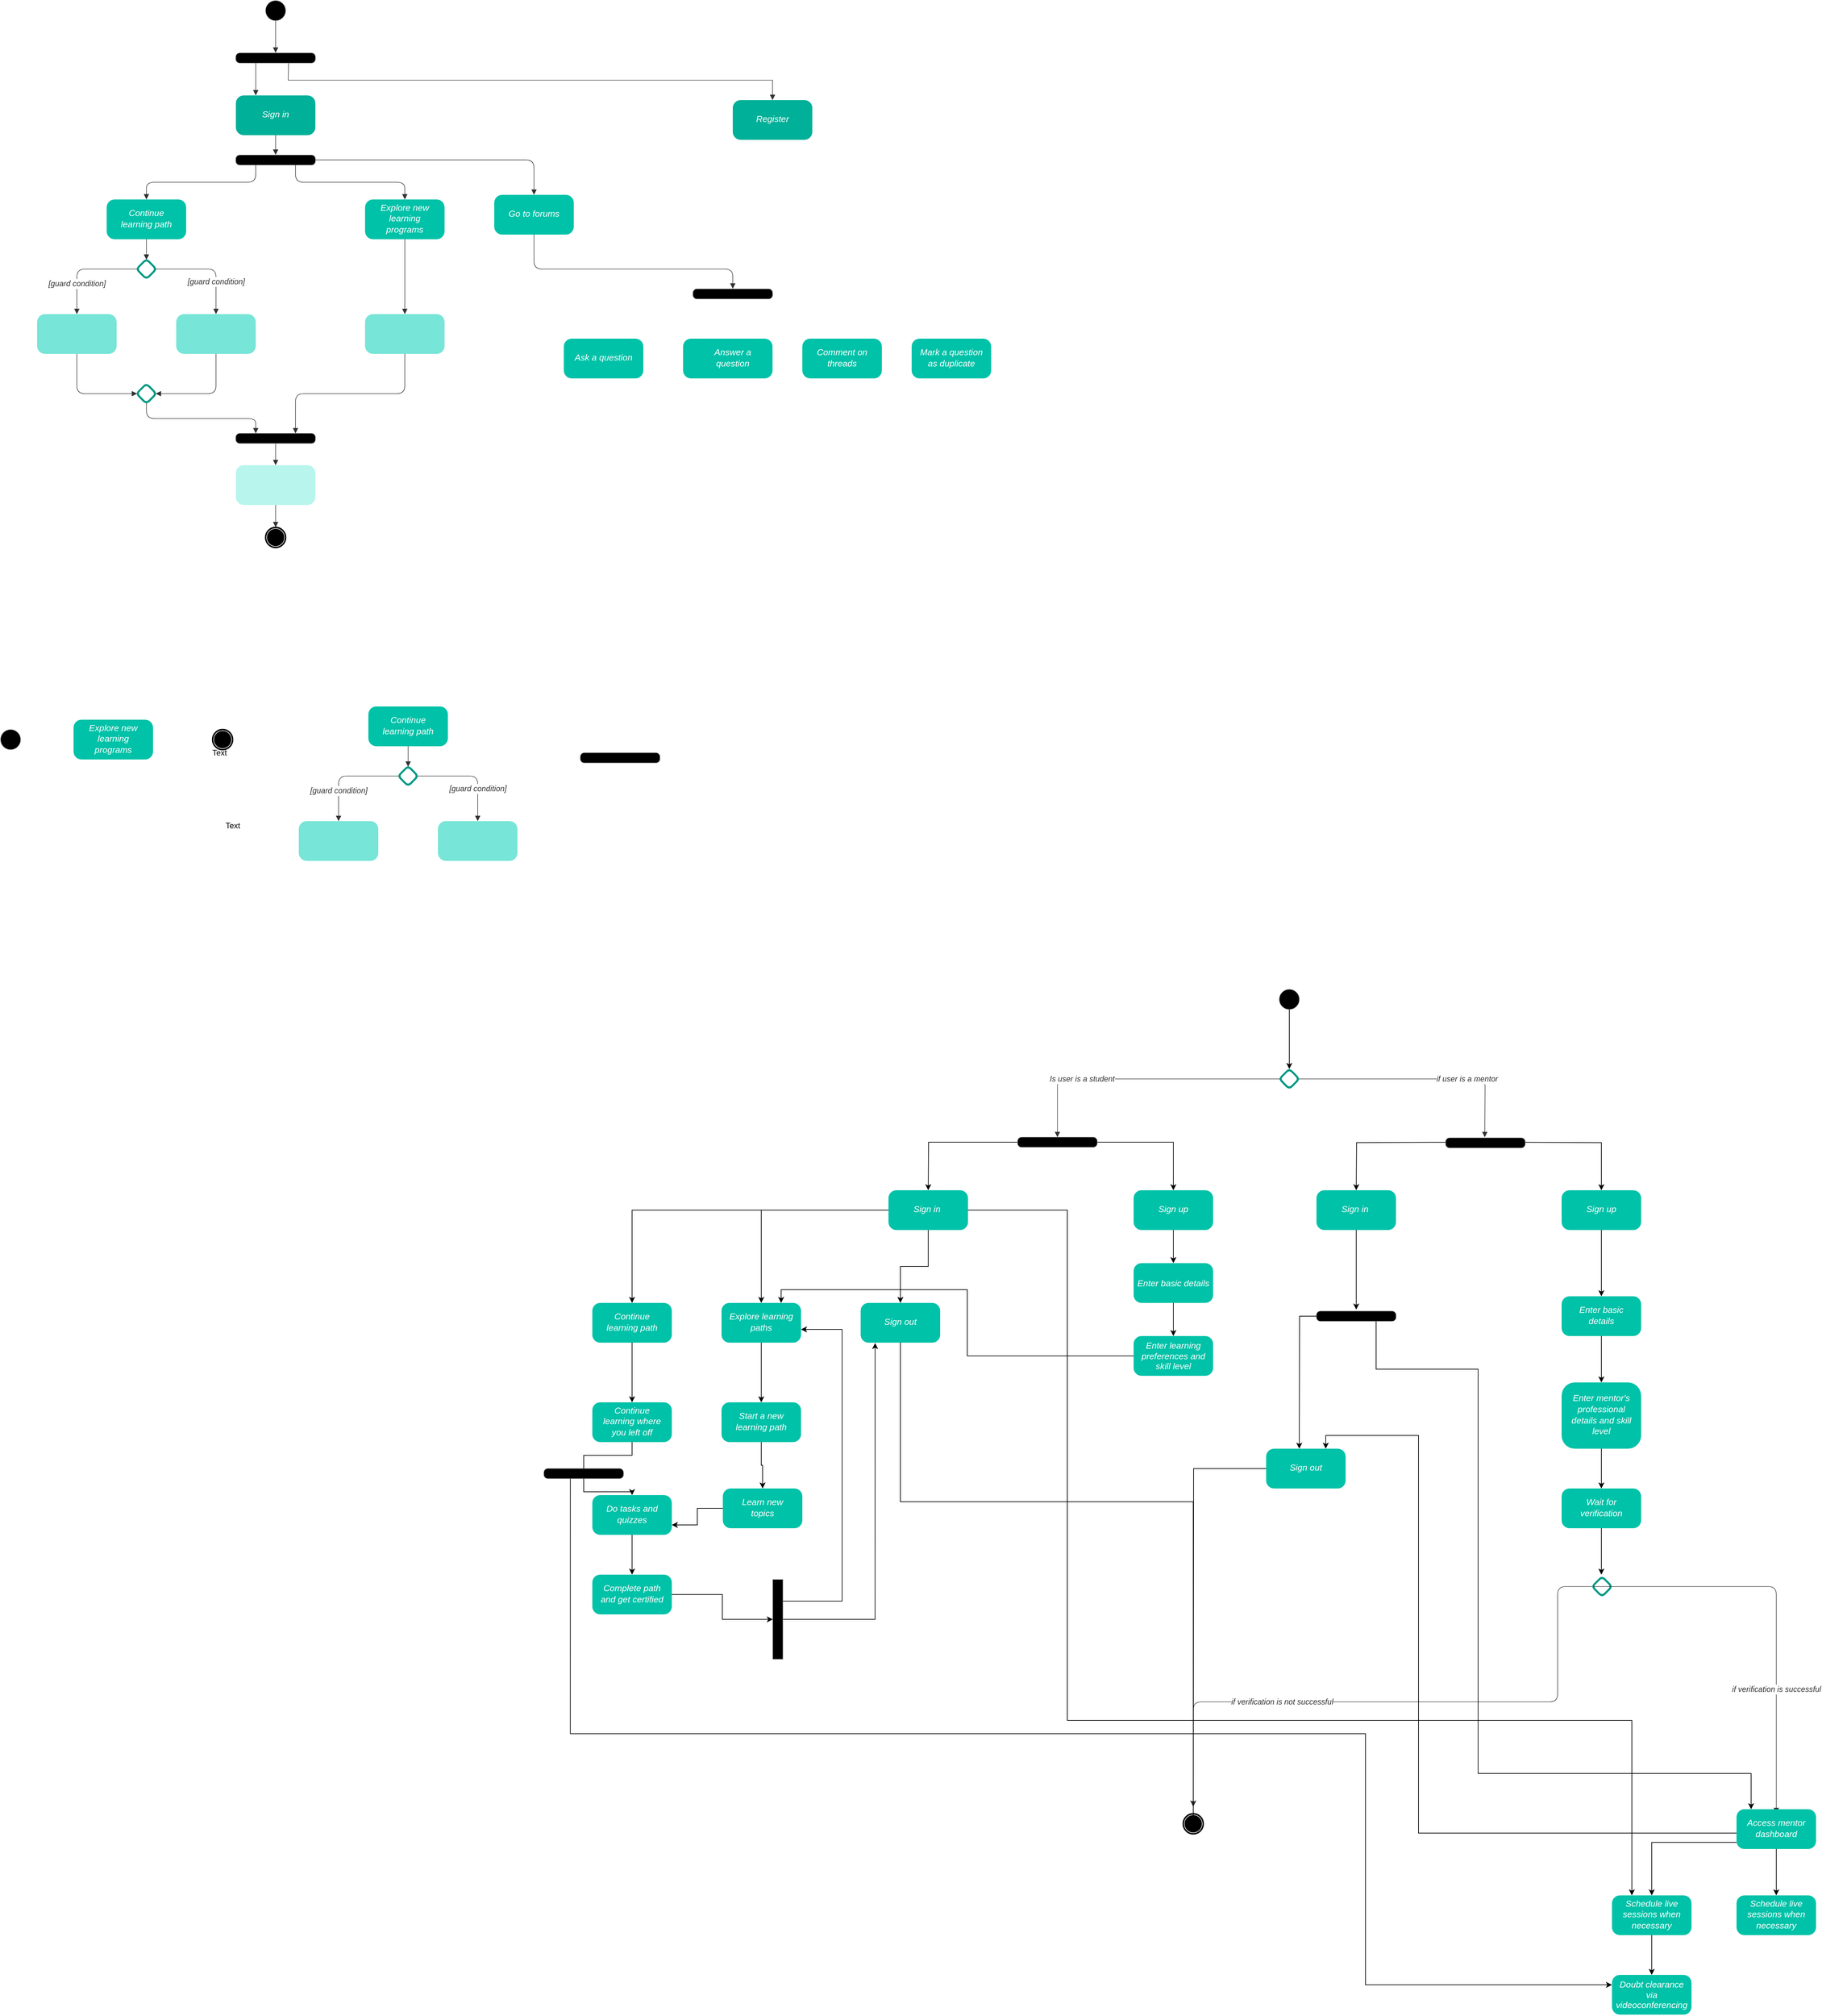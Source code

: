 <mxfile version="20.0.3" type="github">
  <diagram name="Page-1" id="0783ab3e-0a74-02c8-0abd-f7b4e66b4bec">
    <mxGraphModel dx="2966" dy="1643" grid="1" gridSize="10" guides="1" tooltips="1" connect="1" arrows="1" fold="1" page="1" pageScale="1" pageWidth="4000" pageHeight="4000" background="none" math="0" shadow="0">
      <root>
        <mxCell id="0" />
        <mxCell id="1" parent="0" />
        <UserObject label="" lucidchartObjectId="8az7X8QaD_x4" id="V2zZLclaWPUAacgEbrEy-2">
          <mxCell style="html=1;overflow=block;blockSpacing=1;whiteSpace=wrap;ellipse;fillColor=#000000;fontSize=13;spacing=3.6;strokeColor=#666666;strokeOpacity=100;fillOpacity=100;rounded=1;absoluteArcSize=1;arcSize=12;strokeWidth=0.8;" vertex="1" parent="1">
            <mxGeometry x="600" y="255" width="30" height="30" as="geometry" />
          </mxCell>
        </UserObject>
        <UserObject label="" lucidchartObjectId="8az7UEcWredh" id="V2zZLclaWPUAacgEbrEy-3">
          <mxCell style="html=1;jettySize=18;whiteSpace=wrap;fontSize=13;fontFamily=helvetica;strokeColor=#333333;strokeOpacity=100;strokeWidth=0.8;rounded=1;arcSize=24;edgeStyle=orthogonalEdgeStyle;startArrow=none;endArrow=block;endFill=1;exitX=0.5;exitY=1.013;exitPerimeter=0;entryX=0.5;entryY=-0.023;entryPerimeter=0;" edge="1" parent="1" source="V2zZLclaWPUAacgEbrEy-2" target="V2zZLclaWPUAacgEbrEy-33">
            <mxGeometry width="100" height="100" relative="1" as="geometry">
              <Array as="points" />
            </mxGeometry>
          </mxCell>
        </UserObject>
        <mxCell id="V2zZLclaWPUAacgEbrEy-4" value="&lt;div style=&quot;display: flex; justify-content: center; text-align: center; align-items: baseline; font-size: 0; line-height: 1.25;margin-left: 8.4px;margin-right: 8.4px;margin-top: 2.4px;margin-top: -2px;&quot;&gt;&lt;span&gt;&lt;span style=&quot;font-size:13.3px;color:#ffffff;font-style: italic;&quot;&gt;Sign in&lt;/span&gt;&lt;/span&gt;&lt;/div&gt;" style="rounded=1;arcSize=20;whiteSpace=wrap;overflow=block;blockSpacing=1;html=1;fontSize=13;spacing=3.6;strokeOpacity=0;fillOpacity=100;fillColor=#00b098;strokeWidth=0.8;" vertex="1" parent="1">
          <mxGeometry x="555" y="398" width="120" height="60" as="geometry" />
        </mxCell>
        <UserObject label="" lucidchartObjectId="8az7CGVQULsu" id="V2zZLclaWPUAacgEbrEy-5">
          <mxCell style="html=1;jettySize=18;whiteSpace=wrap;fontSize=13;fontFamily=helvetica;strokeColor=#333333;strokeOpacity=100;strokeWidth=0.8;rounded=1;arcSize=24;edgeStyle=orthogonalEdgeStyle;startArrow=none;endArrow=block;endFill=1;exitX=0.5;exitY=1;exitPerimeter=0;entryX=0.5;entryY=-0.023;entryPerimeter=0;" edge="1" parent="1" source="V2zZLclaWPUAacgEbrEy-4" target="V2zZLclaWPUAacgEbrEy-6">
            <mxGeometry width="100" height="100" relative="1" as="geometry">
              <Array as="points" />
            </mxGeometry>
          </mxCell>
        </UserObject>
        <UserObject label="" lucidchartObjectId="8az7mwF38Y3v" id="V2zZLclaWPUAacgEbrEy-6">
          <mxCell style="html=1;overflow=block;blockSpacing=1;whiteSpace=wrap;fillColor=#000000;fontSize=13;spacing=3.6;strokeColor=#666666;strokeOpacity=100;fillOpacity=100;rounded=1;absoluteArcSize=1;arcSize=12;strokeWidth=0.8;" vertex="1" parent="1">
            <mxGeometry x="555" y="488" width="120" height="15" as="geometry" />
          </mxCell>
        </UserObject>
        <UserObject label="" lucidchartObjectId="8az7PhLwa9s." id="V2zZLclaWPUAacgEbrEy-7">
          <mxCell style="html=1;jettySize=18;whiteSpace=wrap;fontSize=13;fontFamily=helvetica;strokeColor=#333333;strokeOpacity=100;strokeWidth=0.8;rounded=1;arcSize=24;edgeStyle=orthogonalEdgeStyle;startArrow=none;endArrow=block;endFill=1;exitX=0.25;exitY=1;exitPerimeter=0;entryX=0.5;entryY=0;entryPerimeter=0;" edge="1" parent="1" source="V2zZLclaWPUAacgEbrEy-6" target="V2zZLclaWPUAacgEbrEy-8">
            <mxGeometry width="100" height="100" relative="1" as="geometry">
              <Array as="points" />
            </mxGeometry>
          </mxCell>
        </UserObject>
        <mxCell id="V2zZLclaWPUAacgEbrEy-8" value="&lt;div style=&quot;display: flex; justify-content: center; text-align: center; align-items: baseline; font-size: 0; line-height: 1.25;margin-left: 8.4px;margin-right: 8.4px;margin-top: 2.4px;margin-top: -2px;&quot;&gt;&lt;span&gt;&lt;span style=&quot;font-size:13.3px;color:#ffffff;font-style: italic;&quot;&gt;Continue learning path&lt;/span&gt;&lt;/span&gt;&lt;/div&gt;" style="rounded=1;arcSize=20;whiteSpace=wrap;overflow=block;blockSpacing=1;html=1;fontSize=13;spacing=3.6;strokeOpacity=0;fillOpacity=100;fillColor=#00c2a8;strokeWidth=0.8;" vertex="1" parent="1">
          <mxGeometry x="360" y="555" width="120" height="60" as="geometry" />
        </mxCell>
        <UserObject label="" lucidchartObjectId="8az71Tb4N.wg" id="V2zZLclaWPUAacgEbrEy-9">
          <mxCell style="html=1;jettySize=18;whiteSpace=wrap;fontSize=13;fontFamily=helvetica;strokeColor=#333333;strokeOpacity=100;strokeWidth=0.8;rounded=1;arcSize=24;edgeStyle=orthogonalEdgeStyle;startArrow=none;endArrow=block;endFill=1;exitX=0.75;exitY=1;exitPerimeter=0;entryX=0.5;entryY=0;entryPerimeter=0;" edge="1" parent="1" source="V2zZLclaWPUAacgEbrEy-6" target="V2zZLclaWPUAacgEbrEy-10">
            <mxGeometry width="100" height="100" relative="1" as="geometry">
              <Array as="points" />
            </mxGeometry>
          </mxCell>
        </UserObject>
        <mxCell id="V2zZLclaWPUAacgEbrEy-10" value="&lt;div style=&quot;display: flex; justify-content: center; text-align: center; align-items: baseline; font-size: 0; line-height: 1.25;margin-left: 8.4px;margin-right: 8.4px;margin-top: 2.4px;margin-top: -2px;&quot;&gt;&lt;span&gt;&lt;span style=&quot;font-size:13.3px;color:#ffffff;font-style: italic;&quot;&gt;Explore new learning programs&lt;/span&gt;&lt;/span&gt;&lt;/div&gt;" style="rounded=1;arcSize=20;whiteSpace=wrap;overflow=block;blockSpacing=1;html=1;fontSize=13;spacing=3.6;strokeOpacity=0;fillOpacity=100;fillColor=#00c2a8;strokeWidth=0.8;" vertex="1" parent="1">
          <mxGeometry x="750" y="555" width="120" height="60" as="geometry" />
        </mxCell>
        <UserObject label="" lucidchartObjectId="8az7J_ih-8d0" id="V2zZLclaWPUAacgEbrEy-11">
          <mxCell style="html=1;overflow=block;blockSpacing=1;whiteSpace=wrap;shape=rhombus;fontSize=13;spacing=3.6;strokeColor=#009985;strokeOpacity=100;fillOpacity=100;rounded=1;absoluteArcSize=1;arcSize=12;fillColor=#ffffff;strokeWidth=3;" vertex="1" parent="1">
            <mxGeometry x="405" y="645" width="30" height="30" as="geometry" />
          </mxCell>
        </UserObject>
        <UserObject label="" lucidchartObjectId="8az7pvm.ixOM" id="V2zZLclaWPUAacgEbrEy-12">
          <mxCell style="html=1;jettySize=18;whiteSpace=wrap;fontSize=13;fontFamily=helvetica;strokeColor=#333333;strokeOpacity=100;strokeWidth=0.8;rounded=1;arcSize=24;edgeStyle=orthogonalEdgeStyle;startArrow=none;endArrow=block;endFill=1;exitX=0.5;exitY=1;exitPerimeter=0;entryX=0.5;entryY=0.033;entryPerimeter=0;" edge="1" parent="1" source="V2zZLclaWPUAacgEbrEy-8" target="V2zZLclaWPUAacgEbrEy-11">
            <mxGeometry width="100" height="100" relative="1" as="geometry">
              <Array as="points" />
            </mxGeometry>
          </mxCell>
        </UserObject>
        <UserObject label="" lucidchartObjectId="8az7jrVMZSWU" id="V2zZLclaWPUAacgEbrEy-13">
          <mxCell style="html=1;jettySize=18;whiteSpace=wrap;fontSize=11.7;fontFamily=helvetica;fontColor=#333333;fontStyle=2;strokeColor=#333333;strokeOpacity=100;strokeWidth=0.8;rounded=1;arcSize=24;edgeStyle=orthogonalEdgeStyle;startArrow=none;endArrow=block;endFill=1;exitX=0.033;exitY=0.5;exitPerimeter=0;entryX=0.5;entryY=0;entryPerimeter=0;" edge="1" parent="1" source="V2zZLclaWPUAacgEbrEy-11" target="V2zZLclaWPUAacgEbrEy-15">
            <mxGeometry width="100" height="100" relative="1" as="geometry">
              <Array as="points" />
            </mxGeometry>
          </mxCell>
        </UserObject>
        <mxCell id="V2zZLclaWPUAacgEbrEy-14" value="[guard condition]" style="text;html=1;resizable=0;labelBackgroundColor=default;align=center;verticalAlign=middle;fontStyle=2;fontColor=#333333;fontSize=11.7;" vertex="1" parent="V2zZLclaWPUAacgEbrEy-13">
          <mxGeometry x="0.413" relative="1" as="geometry" />
        </mxCell>
        <mxCell id="V2zZLclaWPUAacgEbrEy-15" value="" style="rounded=1;arcSize=20;whiteSpace=wrap;fontSize=13;spacingLeft=8.4;spacingRight=8.4;spacingTop=2.4;spacing=3.6;strokeOpacity=0;fillOpacity=100;fillColor=#77e5d7;strokeWidth=0.8;html=1;" vertex="1" parent="1">
          <mxGeometry x="255" y="728" width="120" height="60" as="geometry" />
        </mxCell>
        <UserObject label="" lucidchartObjectId="8az7qK9~d_fR" id="V2zZLclaWPUAacgEbrEy-16">
          <mxCell style="html=1;jettySize=18;whiteSpace=wrap;fontSize=11.7;fontFamily=helvetica;fontColor=#333333;fontStyle=2;strokeColor=#333333;strokeOpacity=100;strokeWidth=0.8;rounded=1;arcSize=24;edgeStyle=orthogonalEdgeStyle;startArrow=none;endArrow=block;endFill=1;exitX=0.967;exitY=0.5;exitPerimeter=0;entryX=0.5;entryY=0;entryPerimeter=0;" edge="1" parent="1" source="V2zZLclaWPUAacgEbrEy-11" target="V2zZLclaWPUAacgEbrEy-18">
            <mxGeometry width="100" height="100" relative="1" as="geometry">
              <Array as="points" />
            </mxGeometry>
          </mxCell>
        </UserObject>
        <mxCell id="V2zZLclaWPUAacgEbrEy-17" value="[guard condition]" style="text;html=1;resizable=0;labelBackgroundColor=default;align=center;verticalAlign=middle;fontStyle=2;fontColor=#333333;fontSize=11.7;" vertex="1" parent="V2zZLclaWPUAacgEbrEy-16">
          <mxGeometry x="0.375" relative="1" as="geometry" />
        </mxCell>
        <mxCell id="V2zZLclaWPUAacgEbrEy-18" value="" style="rounded=1;arcSize=20;whiteSpace=wrap;fontSize=13;spacingLeft=8.4;spacingRight=8.4;spacingTop=2.4;spacing=3.6;strokeOpacity=0;fillOpacity=100;fillColor=#77e5d7;strokeWidth=0.8;html=1;" vertex="1" parent="1">
          <mxGeometry x="465" y="728" width="120" height="60" as="geometry" />
        </mxCell>
        <UserObject label="" lucidchartObjectId="8az7CERuHkeo" id="V2zZLclaWPUAacgEbrEy-19">
          <mxCell style="html=1;overflow=block;blockSpacing=1;whiteSpace=wrap;shape=rhombus;fontSize=13;spacing=3.6;strokeColor=#009985;strokeOpacity=100;fillOpacity=100;rounded=1;absoluteArcSize=1;arcSize=12;fillColor=#ffffff;strokeWidth=3;" vertex="1" parent="1">
            <mxGeometry x="405" y="833" width="30" height="30" as="geometry" />
          </mxCell>
        </UserObject>
        <UserObject label="" lucidchartObjectId="8az78Eewe5c4" id="V2zZLclaWPUAacgEbrEy-20">
          <mxCell style="html=1;jettySize=18;whiteSpace=wrap;fontSize=13;fontFamily=helvetica;strokeColor=#333333;strokeOpacity=100;strokeWidth=0.8;rounded=1;arcSize=24;edgeStyle=orthogonalEdgeStyle;startArrow=none;endArrow=block;endFill=1;exitX=0.5;exitY=1;exitPerimeter=0;entryX=0.967;entryY=0.5;entryPerimeter=0;" edge="1" parent="1" source="V2zZLclaWPUAacgEbrEy-18" target="V2zZLclaWPUAacgEbrEy-19">
            <mxGeometry width="100" height="100" relative="1" as="geometry">
              <Array as="points" />
            </mxGeometry>
          </mxCell>
        </UserObject>
        <UserObject label="" lucidchartObjectId="8az72jHCOYlk" id="V2zZLclaWPUAacgEbrEy-21">
          <mxCell style="html=1;jettySize=18;whiteSpace=wrap;fontSize=13;fontFamily=helvetica;strokeColor=#333333;strokeOpacity=100;strokeWidth=0.8;rounded=1;arcSize=24;edgeStyle=orthogonalEdgeStyle;startArrow=none;endArrow=block;endFill=1;exitX=0.5;exitY=1;exitPerimeter=0;entryX=0.033;entryY=0.5;entryPerimeter=0;" edge="1" parent="1" source="V2zZLclaWPUAacgEbrEy-15" target="V2zZLclaWPUAacgEbrEy-19">
            <mxGeometry width="100" height="100" relative="1" as="geometry">
              <Array as="points" />
            </mxGeometry>
          </mxCell>
        </UserObject>
        <UserObject label="" lucidchartObjectId="8az7iyYpDKyf" id="V2zZLclaWPUAacgEbrEy-22">
          <mxCell style="html=1;jettySize=18;whiteSpace=wrap;fontSize=13;fontFamily=helvetica;strokeColor=#333333;strokeOpacity=100;strokeWidth=0.8;rounded=1;arcSize=24;edgeStyle=orthogonalEdgeStyle;startArrow=none;endArrow=block;endFill=1;exitX=0.5;exitY=1;exitPerimeter=0;entryX=0.5;entryY=0;entryPerimeter=0;" edge="1" parent="1" source="V2zZLclaWPUAacgEbrEy-10" target="V2zZLclaWPUAacgEbrEy-23">
            <mxGeometry width="100" height="100" relative="1" as="geometry">
              <Array as="points" />
            </mxGeometry>
          </mxCell>
        </UserObject>
        <mxCell id="V2zZLclaWPUAacgEbrEy-23" value="" style="rounded=1;arcSize=20;whiteSpace=wrap;fontSize=13;spacingLeft=8.4;spacingRight=8.4;spacingTop=2.4;spacing=3.6;strokeOpacity=0;fillOpacity=100;fillColor=#77e5d7;strokeWidth=0.8;html=1;" vertex="1" parent="1">
          <mxGeometry x="750" y="728" width="120" height="60" as="geometry" />
        </mxCell>
        <UserObject label="" lucidchartObjectId="8az7V2HnZw3g" id="V2zZLclaWPUAacgEbrEy-24">
          <mxCell style="html=1;overflow=block;blockSpacing=1;whiteSpace=wrap;fillColor=#000000;fontSize=13;spacing=3.6;strokeColor=#666666;strokeOpacity=100;fillOpacity=100;rounded=1;absoluteArcSize=1;arcSize=12;strokeWidth=0.8;" vertex="1" parent="1">
            <mxGeometry x="555" y="908" width="120" height="15" as="geometry" />
          </mxCell>
        </UserObject>
        <UserObject label="" lucidchartObjectId="8az78NVplcGZ" id="V2zZLclaWPUAacgEbrEy-25">
          <mxCell style="html=1;jettySize=18;whiteSpace=wrap;fontSize=13;fontFamily=helvetica;strokeColor=#333333;strokeOpacity=100;strokeWidth=0.8;rounded=1;arcSize=24;edgeStyle=orthogonalEdgeStyle;startArrow=none;endArrow=block;endFill=1;exitX=0.5;exitY=0.967;exitPerimeter=0;entryX=0.25;entryY=0;entryPerimeter=0;" edge="1" parent="1" source="V2zZLclaWPUAacgEbrEy-19" target="V2zZLclaWPUAacgEbrEy-24">
            <mxGeometry width="100" height="100" relative="1" as="geometry">
              <Array as="points" />
            </mxGeometry>
          </mxCell>
        </UserObject>
        <UserObject label="" lucidchartObjectId="8az7l_Ks.GiZ" id="V2zZLclaWPUAacgEbrEy-26">
          <mxCell style="html=1;jettySize=18;whiteSpace=wrap;fontSize=13;fontFamily=helvetica;strokeColor=#333333;strokeOpacity=100;strokeWidth=0.8;rounded=1;arcSize=24;edgeStyle=orthogonalEdgeStyle;startArrow=none;endArrow=block;endFill=1;exitX=0.5;exitY=1;exitPerimeter=0;entryX=0.75;entryY=0;entryPerimeter=0;" edge="1" parent="1" source="V2zZLclaWPUAacgEbrEy-23" target="V2zZLclaWPUAacgEbrEy-24">
            <mxGeometry width="100" height="100" relative="1" as="geometry">
              <Array as="points" />
            </mxGeometry>
          </mxCell>
        </UserObject>
        <UserObject label="" lucidchartObjectId="8az7SZXAUUv4" id="V2zZLclaWPUAacgEbrEy-27">
          <mxCell style="html=1;jettySize=18;whiteSpace=wrap;fontSize=13;fontFamily=helvetica;strokeColor=#333333;strokeOpacity=100;strokeWidth=0.8;rounded=1;arcSize=24;edgeStyle=orthogonalEdgeStyle;startArrow=none;endArrow=block;endFill=1;exitX=0.5;exitY=1.023;exitPerimeter=0;entryX=0.5;entryY=0;entryPerimeter=0;" edge="1" parent="1" source="V2zZLclaWPUAacgEbrEy-24" target="V2zZLclaWPUAacgEbrEy-28">
            <mxGeometry width="100" height="100" relative="1" as="geometry">
              <Array as="points" />
            </mxGeometry>
          </mxCell>
        </UserObject>
        <mxCell id="V2zZLclaWPUAacgEbrEy-28" value="" style="rounded=1;arcSize=20;whiteSpace=wrap;fontSize=13;spacingLeft=8.4;spacingRight=8.4;spacingTop=2.4;spacing=3.6;strokeOpacity=0;fillOpacity=100;fillColor=#b8f5ed;strokeWidth=0.8;html=1;" vertex="1" parent="1">
          <mxGeometry x="555" y="956" width="120" height="60" as="geometry" />
        </mxCell>
        <UserObject label="" lucidchartObjectId="8az7VB~RR4tr" id="V2zZLclaWPUAacgEbrEy-29">
          <mxCell style="html=1;jettySize=18;whiteSpace=wrap;fontSize=13;fontFamily=helvetica;strokeColor=#333333;strokeOpacity=100;strokeWidth=0.8;rounded=1;arcSize=24;edgeStyle=orthogonalEdgeStyle;startArrow=none;endArrow=block;endFill=1;exitX=0.5;exitY=1;exitPerimeter=0;entryX=0.5;entryY=-0.013;entryPerimeter=0;" edge="1" parent="1" source="V2zZLclaWPUAacgEbrEy-28" target="V2zZLclaWPUAacgEbrEy-30">
            <mxGeometry width="100" height="100" relative="1" as="geometry">
              <Array as="points" />
            </mxGeometry>
          </mxCell>
        </UserObject>
        <UserObject label="" lucidchartObjectId="8az7l5J2gxka" id="V2zZLclaWPUAacgEbrEy-30">
          <mxCell style="html=1;overflow=block;blockSpacing=1;whiteSpace=wrap;shape=mxgraph.bpmn.shape;outline=end;symbol=terminate;strokeColor=#000000;fillColor=#ffffff;fontSize=13;spacing=3.6;strokeOpacity=100;fillOpacity=100;rounded=1;absoluteArcSize=1;arcSize=12;strokeWidth=0.8;" vertex="1" parent="1">
            <mxGeometry x="600" y="1050" width="30" height="30" as="geometry" />
          </mxCell>
        </UserObject>
        <UserObject label="" lucidchartObjectId="P0Rr3~VrgVwL" id="V2zZLclaWPUAacgEbrEy-31">
          <mxCell style="html=1;jettySize=18;whiteSpace=wrap;fontSize=13;fontFamily=helvetica;strokeColor=#333333;strokeOpacity=100;strokeWidth=0.8;rounded=0;startArrow=none;endArrow=block;endFill=1;exitX=0.662;exitY=1.022;exitPerimeter=0;entryX=0.5;entryY=0;entryPerimeter=0;" edge="1" parent="1" source="V2zZLclaWPUAacgEbrEy-33" target="V2zZLclaWPUAacgEbrEy-32">
            <mxGeometry width="100" height="100" relative="1" as="geometry">
              <Array as="points">
                <mxPoint x="634" y="375" />
                <mxPoint x="1365" y="375" />
              </Array>
            </mxGeometry>
          </mxCell>
        </UserObject>
        <mxCell id="V2zZLclaWPUAacgEbrEy-32" value="&lt;div style=&quot;display: flex; justify-content: center; text-align: center; align-items: baseline; font-size: 0; line-height: 1.25;margin-left: 8.4px;margin-right: 8.4px;margin-top: 2.4px;margin-top: -2px;&quot;&gt;&lt;span&gt;&lt;span style=&quot;font-size:13.3px;color:#ffffff;font-style: italic;&quot;&gt;Register&lt;/span&gt;&lt;/span&gt;&lt;/div&gt;" style="rounded=1;arcSize=20;whiteSpace=wrap;overflow=block;blockSpacing=1;html=1;fontSize=13;spacing=3.6;strokeOpacity=0;fillOpacity=100;fillColor=#00b098;strokeWidth=0.8;" vertex="1" parent="1">
          <mxGeometry x="1305" y="405" width="120" height="60" as="geometry" />
        </mxCell>
        <UserObject label="" lucidchartObjectId="k3RrEO0O6EFe" id="V2zZLclaWPUAacgEbrEy-33">
          <mxCell style="html=1;overflow=block;blockSpacing=1;whiteSpace=wrap;fillColor=#000000;fontSize=13;spacing=0;strokeColor=#666666;strokeOpacity=100;fillOpacity=100;rounded=1;absoluteArcSize=1;arcSize=12;strokeWidth=0.8;" vertex="1" parent="1">
            <mxGeometry x="555" y="334" width="120" height="15" as="geometry" />
          </mxCell>
        </UserObject>
        <UserObject label="" lucidchartObjectId="A3Rr~lUcmQNH" id="V2zZLclaWPUAacgEbrEy-34">
          <mxCell style="html=1;jettySize=18;whiteSpace=wrap;fontSize=13;strokeColor=#333333;strokeOpacity=100;strokeWidth=0.8;rounded=1;arcSize=24;edgeStyle=orthogonalEdgeStyle;startArrow=none;endArrow=block;endFill=1;exitX=0.25;exitY=1;exitPerimeter=0;entryX=0.25;entryY=0;entryPerimeter=0;" edge="1" parent="1" source="V2zZLclaWPUAacgEbrEy-33" target="V2zZLclaWPUAacgEbrEy-4">
            <mxGeometry width="100" height="100" relative="1" as="geometry">
              <Array as="points" />
            </mxGeometry>
          </mxCell>
        </UserObject>
        <UserObject label="" lucidchartObjectId="T4RrdSwzA6BW" id="V2zZLclaWPUAacgEbrEy-35">
          <mxCell style="html=1;jettySize=18;whiteSpace=wrap;fontSize=13;fontFamily=helvetica;strokeColor=#333333;strokeOpacity=100;strokeWidth=0.8;rounded=1;arcSize=24;edgeStyle=orthogonalEdgeStyle;startArrow=none;endArrow=block;endFill=1;exitX=1.003;exitY=0.486;exitPerimeter=0;entryX=0.5;entryY=0;entryPerimeter=0;" edge="1" parent="1" source="V2zZLclaWPUAacgEbrEy-6" target="V2zZLclaWPUAacgEbrEy-36">
            <mxGeometry width="100" height="100" relative="1" as="geometry">
              <Array as="points">
                <mxPoint x="1005" y="495" />
              </Array>
            </mxGeometry>
          </mxCell>
        </UserObject>
        <mxCell id="V2zZLclaWPUAacgEbrEy-36" value="&lt;div style=&quot;display: flex; justify-content: center; text-align: center; align-items: baseline; font-size: 0; line-height: 1.25;margin-left: 8.4px;margin-right: 8.4px;margin-top: 2.4px;margin-top: -2px;&quot;&gt;&lt;span&gt;&lt;span style=&quot;font-size:13.3px;color:#ffffff;font-style: italic;&quot;&gt;Go to forums&lt;/span&gt;&lt;/span&gt;&lt;/div&gt;" style="rounded=1;arcSize=20;whiteSpace=wrap;overflow=block;blockSpacing=1;html=1;fontSize=13;spacing=3.6;strokeOpacity=0;fillOpacity=100;fillColor=#00c2a8;strokeWidth=0.8;" vertex="1" parent="1">
          <mxGeometry x="945" y="548" width="120" height="60" as="geometry" />
        </mxCell>
        <UserObject label="" lucidchartObjectId="ve.rbofjrLLv" id="V2zZLclaWPUAacgEbrEy-37">
          <mxCell style="html=1;jettySize=18;whiteSpace=wrap;fontSize=13;fontFamily=helvetica;strokeColor=#333333;strokeOpacity=100;strokeWidth=0.8;rounded=1;arcSize=24;edgeStyle=orthogonalEdgeStyle;startArrow=none;endArrow=block;endFill=1;exitX=0.5;exitY=1;exitPerimeter=0;entryX=0.5;entryY=-0.023;entryPerimeter=0;" edge="1" parent="1" source="V2zZLclaWPUAacgEbrEy-36" target="V2zZLclaWPUAacgEbrEy-39">
            <mxGeometry width="100" height="100" relative="1" as="geometry">
              <Array as="points">
                <mxPoint x="1305" y="660" />
              </Array>
            </mxGeometry>
          </mxCell>
        </UserObject>
        <mxCell id="V2zZLclaWPUAacgEbrEy-38" value="&lt;div style=&quot;display: flex; justify-content: center; text-align: center; align-items: baseline; font-size: 0; line-height: 1.25;margin-left: 8.4px;margin-right: 8.4px;margin-top: 2.4px;margin-top: -2px;&quot;&gt;&lt;span&gt;&lt;span style=&quot;font-size:13.3px;color:#ffffff;font-style: italic;&quot;&gt;Ask a question&lt;/span&gt;&lt;/span&gt;&lt;/div&gt;" style="rounded=1;arcSize=20;whiteSpace=wrap;overflow=block;blockSpacing=1;html=1;fontSize=13;spacing=3.6;strokeOpacity=0;fillOpacity=100;fillColor=#00c2a8;strokeWidth=0.8;" vertex="1" parent="1">
          <mxGeometry x="1050" y="765" width="120" height="60" as="geometry" />
        </mxCell>
        <UserObject label="" lucidchartObjectId="bf.rivHqkPV7" id="V2zZLclaWPUAacgEbrEy-39">
          <mxCell style="html=1;overflow=block;blockSpacing=1;whiteSpace=wrap;fillColor=#000000;fontSize=13;spacing=0;strokeColor=#666666;strokeOpacity=100;fillOpacity=100;rounded=1;absoluteArcSize=1;arcSize=12;strokeWidth=0.8;" vertex="1" parent="1">
            <mxGeometry x="1245" y="690" width="120" height="15" as="geometry" />
          </mxCell>
        </UserObject>
        <mxCell id="V2zZLclaWPUAacgEbrEy-40" value="&lt;div style=&quot;display: flex; justify-content: center; text-align: center; align-items: baseline; font-size: 0; line-height: 1.25;margin-left: 8.4px;margin-right: 8.4px;margin-top: 2.4px;margin-top: -2px;&quot;&gt;&lt;span&gt;&lt;span style=&quot;font-size:13.3px;color:#ffffff;font-style: italic;&quot;&gt;Ask a question&lt;/span&gt;&lt;/span&gt;&lt;/div&gt;" style="rounded=1;arcSize=20;whiteSpace=wrap;overflow=block;blockSpacing=1;html=1;fontSize=13;spacing=3.6;strokeOpacity=0;fillOpacity=100;fillColor=#00c2a8;strokeWidth=0.8;" vertex="1" parent="1">
          <mxGeometry x="1230" y="765" width="120" height="60" as="geometry" />
        </mxCell>
        <mxCell id="V2zZLclaWPUAacgEbrEy-41" value="&lt;div style=&quot;display: flex; justify-content: center; text-align: center; align-items: baseline; font-size: 0; line-height: 1.25;margin-left: 8.4px;margin-right: 8.4px;margin-top: 2.4px;margin-top: -2px;&quot;&gt;&lt;span&gt;&lt;span style=&quot;font-size:13.3px;color:#ffffff;font-style: italic;&quot;&gt;Answer a question&lt;/span&gt;&lt;/span&gt;&lt;/div&gt;" style="rounded=1;arcSize=20;whiteSpace=wrap;overflow=block;blockSpacing=1;html=1;fontSize=13;spacing=3.6;strokeOpacity=0;fillOpacity=100;fillColor=#00c2a8;strokeWidth=0.8;" vertex="1" parent="1">
          <mxGeometry x="1245" y="765" width="120" height="60" as="geometry" />
        </mxCell>
        <mxCell id="V2zZLclaWPUAacgEbrEy-42" value="&lt;div style=&quot;display: flex; justify-content: center; text-align: center; align-items: baseline; font-size: 0; line-height: 1.25;margin-left: 8.4px;margin-right: 8.4px;margin-top: 2.4px;margin-top: -2px;&quot;&gt;&lt;span&gt;&lt;span style=&quot;font-size:13.3px;color:#ffffff;font-style: italic;&quot;&gt;Comment on threads&lt;/span&gt;&lt;/span&gt;&lt;/div&gt;" style="rounded=1;arcSize=20;whiteSpace=wrap;overflow=block;blockSpacing=1;html=1;fontSize=13;spacing=3.6;strokeOpacity=0;fillOpacity=100;fillColor=#00c2a8;strokeWidth=0.8;" vertex="1" parent="1">
          <mxGeometry x="1410" y="765" width="120" height="60" as="geometry" />
        </mxCell>
        <mxCell id="V2zZLclaWPUAacgEbrEy-43" value="&lt;div style=&quot;display: flex; justify-content: center; text-align: center; align-items: baseline; font-size: 0; line-height: 1.25;margin-left: 8.4px;margin-right: 8.4px;margin-top: 2.4px;margin-top: -2px;&quot;&gt;&lt;span&gt;&lt;span style=&quot;font-size:13.3px;color:#ffffff;font-style: italic;&quot;&gt;Mark a question as duplicate&lt;/span&gt;&lt;/span&gt;&lt;/div&gt;" style="rounded=1;arcSize=20;whiteSpace=wrap;overflow=block;blockSpacing=1;html=1;fontSize=13;spacing=3.6;strokeOpacity=0;fillOpacity=100;fillColor=#00c2a8;strokeWidth=0.8;" vertex="1" parent="1">
          <mxGeometry x="1575" y="765" width="120" height="60" as="geometry" />
        </mxCell>
        <mxCell id="V2zZLclaWPUAacgEbrEy-44" value="&lt;div style=&quot;display: flex; justify-content: center; text-align: center; align-items: baseline; font-size: 0; line-height: 1.25;margin-left: 8.4px;margin-right: 8.4px;margin-top: 2.4px;margin-top: -2px;&quot;&gt;&lt;span&gt;&lt;span style=&quot;font-size:13.3px;color:#ffffff;font-style: italic;&quot;&gt;Explore new learning programs&lt;/span&gt;&lt;/span&gt;&lt;/div&gt;" style="rounded=1;arcSize=20;whiteSpace=wrap;overflow=block;blockSpacing=1;html=1;fontSize=13;spacing=3.6;strokeOpacity=0;fillOpacity=100;fillColor=#00c2a8;strokeWidth=0.8;" vertex="1" parent="1">
          <mxGeometry x="310" y="1340" width="120" height="60" as="geometry" />
        </mxCell>
        <UserObject label="" lucidchartObjectId="8az7X8QaD_x4" id="V2zZLclaWPUAacgEbrEy-45">
          <mxCell style="html=1;overflow=block;blockSpacing=1;whiteSpace=wrap;ellipse;fillColor=#000000;fontSize=13;spacing=3.6;strokeColor=#666666;strokeOpacity=100;fillOpacity=100;rounded=1;absoluteArcSize=1;arcSize=12;strokeWidth=0.8;" vertex="1" parent="1">
            <mxGeometry x="200" y="1355" width="30" height="30" as="geometry" />
          </mxCell>
        </UserObject>
        <UserObject label="" lucidchartObjectId="8az7l5J2gxka" id="V2zZLclaWPUAacgEbrEy-46">
          <mxCell style="html=1;overflow=block;blockSpacing=1;whiteSpace=wrap;shape=mxgraph.bpmn.shape;outline=end;symbol=terminate;strokeColor=#000000;fillColor=#ffffff;fontSize=13;spacing=3.6;strokeOpacity=100;fillOpacity=100;rounded=1;absoluteArcSize=1;arcSize=12;strokeWidth=0.8;" vertex="1" parent="1">
            <mxGeometry x="520" y="1355" width="30" height="30" as="geometry" />
          </mxCell>
        </UserObject>
        <mxCell id="V2zZLclaWPUAacgEbrEy-47" value="&lt;div style=&quot;display: flex; justify-content: center; text-align: center; align-items: baseline; font-size: 0; line-height: 1.25;margin-left: 8.4px;margin-right: 8.4px;margin-top: 2.4px;margin-top: -2px;&quot;&gt;&lt;span&gt;&lt;span style=&quot;font-size:13.3px;color:#ffffff;font-style: italic;&quot;&gt;Continue learning path&lt;/span&gt;&lt;/span&gt;&lt;/div&gt;" style="rounded=1;arcSize=20;whiteSpace=wrap;overflow=block;blockSpacing=1;html=1;fontSize=13;spacing=3.6;strokeOpacity=0;fillOpacity=100;fillColor=#00c2a8;strokeWidth=0.8;" vertex="1" parent="1">
          <mxGeometry x="755" y="1320" width="120" height="60" as="geometry" />
        </mxCell>
        <UserObject label="" lucidchartObjectId="8az7J_ih-8d0" id="V2zZLclaWPUAacgEbrEy-48">
          <mxCell style="html=1;overflow=block;blockSpacing=1;whiteSpace=wrap;shape=rhombus;fontSize=13;spacing=3.6;strokeColor=#009985;strokeOpacity=100;fillOpacity=100;rounded=1;absoluteArcSize=1;arcSize=12;fillColor=#ffffff;strokeWidth=3;" vertex="1" parent="1">
            <mxGeometry x="800" y="1410" width="30" height="30" as="geometry" />
          </mxCell>
        </UserObject>
        <UserObject label="" lucidchartObjectId="8az7pvm.ixOM" id="V2zZLclaWPUAacgEbrEy-49">
          <mxCell style="html=1;jettySize=18;whiteSpace=wrap;fontSize=13;fontFamily=helvetica;strokeColor=#333333;strokeOpacity=100;strokeWidth=0.8;rounded=1;arcSize=24;edgeStyle=orthogonalEdgeStyle;startArrow=none;endArrow=block;endFill=1;exitX=0.5;exitY=1;exitPerimeter=0;entryX=0.5;entryY=0.033;entryPerimeter=0;" edge="1" parent="1" source="V2zZLclaWPUAacgEbrEy-47" target="V2zZLclaWPUAacgEbrEy-48">
            <mxGeometry width="100" height="100" relative="1" as="geometry">
              <Array as="points" />
            </mxGeometry>
          </mxCell>
        </UserObject>
        <UserObject label="" lucidchartObjectId="8az7jrVMZSWU" id="V2zZLclaWPUAacgEbrEy-50">
          <mxCell style="html=1;jettySize=18;whiteSpace=wrap;fontSize=11.7;fontFamily=helvetica;fontColor=#333333;fontStyle=2;strokeColor=#333333;strokeOpacity=100;strokeWidth=0.8;rounded=1;arcSize=24;edgeStyle=orthogonalEdgeStyle;startArrow=none;endArrow=block;endFill=1;exitX=0.033;exitY=0.5;exitPerimeter=0;entryX=0.5;entryY=0;entryPerimeter=0;" edge="1" parent="1" source="V2zZLclaWPUAacgEbrEy-48" target="V2zZLclaWPUAacgEbrEy-52">
            <mxGeometry width="100" height="100" relative="1" as="geometry">
              <Array as="points" />
            </mxGeometry>
          </mxCell>
        </UserObject>
        <mxCell id="V2zZLclaWPUAacgEbrEy-51" value="[guard condition]" style="text;html=1;resizable=0;labelBackgroundColor=default;align=center;verticalAlign=middle;fontStyle=2;fontColor=#333333;fontSize=11.7;" vertex="1" parent="V2zZLclaWPUAacgEbrEy-50">
          <mxGeometry x="0.413" relative="1" as="geometry" />
        </mxCell>
        <mxCell id="V2zZLclaWPUAacgEbrEy-52" value="" style="rounded=1;arcSize=20;whiteSpace=wrap;fontSize=13;spacingLeft=8.4;spacingRight=8.4;spacingTop=2.4;spacing=3.6;strokeOpacity=0;fillOpacity=100;fillColor=#77e5d7;strokeWidth=0.8;html=1;" vertex="1" parent="1">
          <mxGeometry x="650" y="1493" width="120" height="60" as="geometry" />
        </mxCell>
        <UserObject label="" lucidchartObjectId="8az7qK9~d_fR" id="V2zZLclaWPUAacgEbrEy-53">
          <mxCell style="html=1;jettySize=18;whiteSpace=wrap;fontSize=11.7;fontFamily=helvetica;fontColor=#333333;fontStyle=2;strokeColor=#333333;strokeOpacity=100;strokeWidth=0.8;rounded=1;arcSize=24;edgeStyle=orthogonalEdgeStyle;startArrow=none;endArrow=block;endFill=1;exitX=0.967;exitY=0.5;exitPerimeter=0;entryX=0.5;entryY=0;entryPerimeter=0;" edge="1" parent="1" source="V2zZLclaWPUAacgEbrEy-48" target="V2zZLclaWPUAacgEbrEy-55">
            <mxGeometry width="100" height="100" relative="1" as="geometry">
              <Array as="points" />
            </mxGeometry>
          </mxCell>
        </UserObject>
        <mxCell id="V2zZLclaWPUAacgEbrEy-54" value="[guard condition]" style="text;html=1;resizable=0;labelBackgroundColor=default;align=center;verticalAlign=middle;fontStyle=2;fontColor=#333333;fontSize=11.7;" vertex="1" parent="V2zZLclaWPUAacgEbrEy-53">
          <mxGeometry x="0.375" relative="1" as="geometry" />
        </mxCell>
        <mxCell id="V2zZLclaWPUAacgEbrEy-55" value="" style="rounded=1;arcSize=20;whiteSpace=wrap;fontSize=13;spacingLeft=8.4;spacingRight=8.4;spacingTop=2.4;spacing=3.6;strokeOpacity=0;fillOpacity=100;fillColor=#77e5d7;strokeWidth=0.8;html=1;" vertex="1" parent="1">
          <mxGeometry x="860" y="1493" width="120" height="60" as="geometry" />
        </mxCell>
        <UserObject label="" lucidchartObjectId="bf.rivHqkPV7" id="V2zZLclaWPUAacgEbrEy-56">
          <mxCell style="html=1;overflow=block;blockSpacing=1;whiteSpace=wrap;fillColor=#000000;fontSize=13;spacing=0;strokeColor=#666666;strokeOpacity=100;fillOpacity=100;rounded=1;absoluteArcSize=1;arcSize=12;strokeWidth=0.8;" vertex="1" parent="1">
            <mxGeometry x="1075" y="1390" width="120" height="15" as="geometry" />
          </mxCell>
        </UserObject>
        <mxCell id="V2zZLclaWPUAacgEbrEy-103" style="edgeStyle=orthogonalEdgeStyle;rounded=0;orthogonalLoop=1;jettySize=auto;html=1;" edge="1" parent="1" source="V2zZLclaWPUAacgEbrEy-58">
          <mxGeometry relative="1" as="geometry">
            <mxPoint x="2145" y="1867" as="targetPoint" />
          </mxGeometry>
        </mxCell>
        <UserObject label="" lucidchartObjectId="8az7X8QaD_x4" id="V2zZLclaWPUAacgEbrEy-58">
          <mxCell style="html=1;overflow=block;blockSpacing=1;whiteSpace=wrap;ellipse;fillColor=#000000;fontSize=13;spacing=3.6;strokeColor=#666666;strokeOpacity=100;fillOpacity=100;rounded=1;absoluteArcSize=1;arcSize=12;strokeWidth=0.8;" vertex="1" parent="1">
            <mxGeometry x="2130" y="1747" width="30" height="30" as="geometry" />
          </mxCell>
        </UserObject>
        <mxCell id="V2zZLclaWPUAacgEbrEy-71" style="edgeStyle=orthogonalEdgeStyle;rounded=0;orthogonalLoop=1;jettySize=auto;html=1;entryX=0.5;entryY=0;entryDx=0;entryDy=0;" edge="1" parent="1" source="V2zZLclaWPUAacgEbrEy-59" target="V2zZLclaWPUAacgEbrEy-69">
          <mxGeometry relative="1" as="geometry">
            <mxPoint x="1350" y="2200" as="targetPoint" />
          </mxGeometry>
        </mxCell>
        <mxCell id="V2zZLclaWPUAacgEbrEy-72" style="edgeStyle=orthogonalEdgeStyle;rounded=0;orthogonalLoop=1;jettySize=auto;html=1;" edge="1" parent="1" source="V2zZLclaWPUAacgEbrEy-59" target="V2zZLclaWPUAacgEbrEy-68">
          <mxGeometry relative="1" as="geometry" />
        </mxCell>
        <mxCell id="V2zZLclaWPUAacgEbrEy-73" style="edgeStyle=orthogonalEdgeStyle;rounded=0;orthogonalLoop=1;jettySize=auto;html=1;" edge="1" parent="1" source="V2zZLclaWPUAacgEbrEy-59" target="V2zZLclaWPUAacgEbrEy-70">
          <mxGeometry relative="1" as="geometry">
            <mxPoint x="1580" y="2190" as="targetPoint" />
          </mxGeometry>
        </mxCell>
        <mxCell id="V2zZLclaWPUAacgEbrEy-140" style="edgeStyle=orthogonalEdgeStyle;rounded=0;orthogonalLoop=1;jettySize=auto;html=1;entryX=0.25;entryY=0;entryDx=0;entryDy=0;" edge="1" parent="1" source="V2zZLclaWPUAacgEbrEy-59" target="V2zZLclaWPUAacgEbrEy-138">
          <mxGeometry relative="1" as="geometry">
            <mxPoint x="2270" y="2870" as="targetPoint" />
            <Array as="points">
              <mxPoint x="1810" y="2080" />
              <mxPoint x="1810" y="2850" />
              <mxPoint x="2662" y="2850" />
            </Array>
          </mxGeometry>
        </mxCell>
        <mxCell id="V2zZLclaWPUAacgEbrEy-59" value="&lt;div style=&quot;display: flex; justify-content: center; text-align: center; align-items: baseline; font-size: 0; line-height: 1.25;margin-left: 8.4px;margin-right: 8.4px;margin-top: 2.4px;margin-top: -2px;&quot;&gt;&lt;span&gt;&lt;span style=&quot;font-size:13.3px;color:#ffffff;font-style: italic;&quot;&gt;Sign in&amp;nbsp;&lt;/span&gt;&lt;/span&gt;&lt;/div&gt;" style="rounded=1;arcSize=20;whiteSpace=wrap;overflow=block;blockSpacing=1;html=1;fontSize=13;spacing=3.6;strokeOpacity=0;fillOpacity=100;fillColor=#00c2a8;strokeWidth=0.8;" vertex="1" parent="1">
          <mxGeometry x="1540" y="2050" width="120" height="60" as="geometry" />
        </mxCell>
        <mxCell id="V2zZLclaWPUAacgEbrEy-65" style="edgeStyle=orthogonalEdgeStyle;rounded=0;orthogonalLoop=1;jettySize=auto;html=1;" edge="1" parent="1" source="V2zZLclaWPUAacgEbrEy-60" target="V2zZLclaWPUAacgEbrEy-62">
          <mxGeometry relative="1" as="geometry" />
        </mxCell>
        <mxCell id="V2zZLclaWPUAacgEbrEy-66" style="edgeStyle=orthogonalEdgeStyle;rounded=0;orthogonalLoop=1;jettySize=auto;html=1;" edge="1" parent="1" source="V2zZLclaWPUAacgEbrEy-60">
          <mxGeometry relative="1" as="geometry">
            <mxPoint x="1600" y="2050" as="targetPoint" />
          </mxGeometry>
        </mxCell>
        <UserObject label="" lucidchartObjectId="bf.rivHqkPV7" id="V2zZLclaWPUAacgEbrEy-60">
          <mxCell style="html=1;overflow=block;blockSpacing=1;whiteSpace=wrap;fillColor=#000000;fontSize=13;spacing=0;strokeColor=#666666;strokeOpacity=100;fillOpacity=100;rounded=1;absoluteArcSize=1;arcSize=12;strokeWidth=0.8;" vertex="1" parent="1">
            <mxGeometry x="1735" y="1970" width="120" height="15" as="geometry" />
          </mxCell>
        </UserObject>
        <mxCell id="V2zZLclaWPUAacgEbrEy-94" style="edgeStyle=orthogonalEdgeStyle;rounded=0;orthogonalLoop=1;jettySize=auto;html=1;entryX=0.5;entryY=0;entryDx=0;entryDy=0;" edge="1" parent="1" source="V2zZLclaWPUAacgEbrEy-62" target="V2zZLclaWPUAacgEbrEy-91">
          <mxGeometry relative="1" as="geometry" />
        </mxCell>
        <mxCell id="V2zZLclaWPUAacgEbrEy-62" value="&lt;div style=&quot;display: flex; justify-content: center; text-align: center; align-items: baseline; font-size: 0; line-height: 1.25;margin-left: 8.4px;margin-right: 8.4px;margin-top: 2.4px;margin-top: -2px;&quot;&gt;&lt;span&gt;&lt;span style=&quot;font-size:13.3px;color:#ffffff;font-style: italic;&quot;&gt;Sign up&lt;/span&gt;&lt;/span&gt;&lt;/div&gt;" style="rounded=1;arcSize=20;whiteSpace=wrap;overflow=block;blockSpacing=1;html=1;fontSize=13;spacing=3.6;strokeOpacity=0;fillOpacity=100;fillColor=#00c2a8;strokeWidth=0.8;" vertex="1" parent="1">
          <mxGeometry x="1910" y="2050" width="120" height="60" as="geometry" />
        </mxCell>
        <mxCell id="V2zZLclaWPUAacgEbrEy-76" style="edgeStyle=orthogonalEdgeStyle;rounded=0;orthogonalLoop=1;jettySize=auto;html=1;" edge="1" parent="1" source="V2zZLclaWPUAacgEbrEy-68" target="V2zZLclaWPUAacgEbrEy-75">
          <mxGeometry relative="1" as="geometry" />
        </mxCell>
        <mxCell id="V2zZLclaWPUAacgEbrEy-68" value="&lt;div style=&quot;display: flex; justify-content: center; text-align: center; align-items: baseline; font-size: 0; line-height: 1.25;margin-left: 8.4px;margin-right: 8.4px;margin-top: 2.4px;margin-top: -2px;&quot;&gt;&lt;span&gt;&lt;span style=&quot;font-size:13.3px;color:#ffffff;font-style: italic;&quot;&gt;Continue learning path&lt;/span&gt;&lt;/span&gt;&lt;/div&gt;" style="rounded=1;arcSize=20;whiteSpace=wrap;overflow=block;blockSpacing=1;html=1;fontSize=13;spacing=3.6;strokeOpacity=0;fillOpacity=100;fillColor=#00c2a8;strokeWidth=0.8;" vertex="1" parent="1">
          <mxGeometry x="1093" y="2220" width="120" height="60" as="geometry" />
        </mxCell>
        <mxCell id="V2zZLclaWPUAacgEbrEy-78" style="edgeStyle=orthogonalEdgeStyle;rounded=0;orthogonalLoop=1;jettySize=auto;html=1;" edge="1" parent="1" source="V2zZLclaWPUAacgEbrEy-69" target="V2zZLclaWPUAacgEbrEy-74">
          <mxGeometry relative="1" as="geometry" />
        </mxCell>
        <mxCell id="V2zZLclaWPUAacgEbrEy-69" value="&lt;div style=&quot;display: flex; justify-content: center; text-align: center; align-items: baseline; font-size: 0; line-height: 1.25;margin-left: 8.4px;margin-right: 8.4px;margin-top: 2.4px;margin-top: -2px;&quot;&gt;&lt;span&gt;&lt;span style=&quot;font-size:13.3px;color:#ffffff;font-style: italic;&quot;&gt;Explore learning paths&lt;/span&gt;&lt;/span&gt;&lt;/div&gt;" style="rounded=1;arcSize=20;whiteSpace=wrap;overflow=block;blockSpacing=1;html=1;fontSize=13;spacing=3.6;strokeOpacity=0;fillOpacity=100;fillColor=#00c2a8;strokeWidth=0.8;" vertex="1" parent="1">
          <mxGeometry x="1288" y="2220" width="120" height="60" as="geometry" />
        </mxCell>
        <mxCell id="V2zZLclaWPUAacgEbrEy-127" style="edgeStyle=orthogonalEdgeStyle;rounded=0;orthogonalLoop=1;jettySize=auto;html=1;" edge="1" parent="1" source="V2zZLclaWPUAacgEbrEy-70">
          <mxGeometry relative="1" as="geometry">
            <mxPoint x="2000" y="2980" as="targetPoint" />
            <Array as="points">
              <mxPoint x="1558" y="2520" />
              <mxPoint x="2000" y="2520" />
            </Array>
          </mxGeometry>
        </mxCell>
        <mxCell id="V2zZLclaWPUAacgEbrEy-70" value="&lt;div style=&quot;display: flex; justify-content: center; text-align: center; align-items: baseline; font-size: 0; line-height: 1.25;margin-left: 8.4px;margin-right: 8.4px;margin-top: 2.4px;margin-top: -2px;&quot;&gt;&lt;span&gt;&lt;span style=&quot;font-size:13.3px;color:#ffffff;font-style: italic;&quot;&gt;Sign out&lt;/span&gt;&lt;/span&gt;&lt;/div&gt;" style="rounded=1;arcSize=20;whiteSpace=wrap;overflow=block;blockSpacing=1;html=1;fontSize=13;spacing=3.6;strokeOpacity=0;fillOpacity=100;fillColor=#00c2a8;strokeWidth=0.8;" vertex="1" parent="1">
          <mxGeometry x="1498" y="2220" width="120" height="60" as="geometry" />
        </mxCell>
        <mxCell id="V2zZLclaWPUAacgEbrEy-84" value="" style="edgeStyle=orthogonalEdgeStyle;rounded=0;orthogonalLoop=1;jettySize=auto;html=1;entryX=0.5;entryY=0;entryDx=0;entryDy=0;" edge="1" parent="1" source="V2zZLclaWPUAacgEbrEy-74" target="V2zZLclaWPUAacgEbrEy-81">
          <mxGeometry relative="1" as="geometry" />
        </mxCell>
        <mxCell id="V2zZLclaWPUAacgEbrEy-74" value="&lt;div style=&quot;display: flex; justify-content: center; text-align: center; align-items: baseline; font-size: 0; line-height: 1.25;margin-left: 8.4px;margin-right: 8.4px;margin-top: 2.4px;margin-top: -2px;&quot;&gt;&lt;span&gt;&lt;span style=&quot;font-size:13.3px;color:#ffffff;font-style: italic;&quot;&gt;Start a new learning path&lt;/span&gt;&lt;/span&gt;&lt;/div&gt;" style="rounded=1;arcSize=20;whiteSpace=wrap;overflow=block;blockSpacing=1;html=1;fontSize=13;spacing=3.6;strokeOpacity=0;fillOpacity=100;fillColor=#00c2a8;strokeWidth=0.8;" vertex="1" parent="1">
          <mxGeometry x="1288" y="2370" width="120" height="60" as="geometry" />
        </mxCell>
        <mxCell id="V2zZLclaWPUAacgEbrEy-79" style="edgeStyle=orthogonalEdgeStyle;rounded=0;orthogonalLoop=1;jettySize=auto;html=1;entryX=0.5;entryY=0;entryDx=0;entryDy=0;startArrow=none;" edge="1" parent="1" source="V2zZLclaWPUAacgEbrEy-150" target="V2zZLclaWPUAacgEbrEy-77">
          <mxGeometry relative="1" as="geometry" />
        </mxCell>
        <mxCell id="V2zZLclaWPUAacgEbrEy-75" value="&lt;div style=&quot;display: flex; justify-content: center; text-align: center; align-items: baseline; font-size: 0; line-height: 1.25;margin-left: 8.4px;margin-right: 8.4px;margin-top: 2.4px;margin-top: -2px;&quot;&gt;&lt;span&gt;&lt;span style=&quot;font-size:13.3px;color:#ffffff;font-style: italic;&quot;&gt;Continue learning where you left off&lt;/span&gt;&lt;/span&gt;&lt;/div&gt;" style="rounded=1;arcSize=20;whiteSpace=wrap;overflow=block;blockSpacing=1;html=1;fontSize=13;spacing=3.6;strokeOpacity=0;fillOpacity=100;fillColor=#00c2a8;strokeWidth=0.8;" vertex="1" parent="1">
          <mxGeometry x="1093" y="2370" width="120" height="60" as="geometry" />
        </mxCell>
        <mxCell id="V2zZLclaWPUAacgEbrEy-90" style="edgeStyle=orthogonalEdgeStyle;rounded=0;orthogonalLoop=1;jettySize=auto;html=1;entryX=0.5;entryY=0;entryDx=0;entryDy=0;" edge="1" parent="1" source="V2zZLclaWPUAacgEbrEy-77" target="V2zZLclaWPUAacgEbrEy-89">
          <mxGeometry relative="1" as="geometry" />
        </mxCell>
        <mxCell id="V2zZLclaWPUAacgEbrEy-77" value="&lt;div style=&quot;display: flex; justify-content: center; text-align: center; align-items: baseline; font-size: 0; line-height: 1.25;margin-left: 8.4px;margin-right: 8.4px;margin-top: 2.4px;margin-top: -2px;&quot;&gt;&lt;span&gt;&lt;span style=&quot;font-size:13.3px;color:#ffffff;font-style: italic;&quot;&gt;Do tasks and quizzes&lt;/span&gt;&lt;/span&gt;&lt;/div&gt;" style="rounded=1;arcSize=20;whiteSpace=wrap;overflow=block;blockSpacing=1;html=1;fontSize=13;spacing=3.6;strokeOpacity=0;fillOpacity=100;fillColor=#00c2a8;strokeWidth=0.8;" vertex="1" parent="1">
          <mxGeometry x="1093" y="2510" width="120" height="60" as="geometry" />
        </mxCell>
        <mxCell id="V2zZLclaWPUAacgEbrEy-80" style="edgeStyle=orthogonalEdgeStyle;rounded=0;orthogonalLoop=1;jettySize=auto;html=1;entryX=1;entryY=0.75;entryDx=0;entryDy=0;" edge="1" parent="1" source="V2zZLclaWPUAacgEbrEy-81" target="V2zZLclaWPUAacgEbrEy-77">
          <mxGeometry relative="1" as="geometry">
            <mxPoint x="1220" y="2560" as="targetPoint" />
          </mxGeometry>
        </mxCell>
        <mxCell id="V2zZLclaWPUAacgEbrEy-81" value="&lt;div style=&quot;display: flex; justify-content: center; text-align: center; align-items: baseline; font-size: 0; line-height: 1.25;margin-left: 8.4px;margin-right: 8.4px;margin-top: 2.4px;margin-top: -2px;&quot;&gt;&lt;span&gt;&lt;span style=&quot;font-size:13.3px;color:#ffffff;font-style: italic;&quot;&gt;Learn new topics&lt;/span&gt;&lt;/span&gt;&lt;/div&gt;" style="rounded=1;arcSize=20;whiteSpace=wrap;overflow=block;blockSpacing=1;html=1;fontSize=13;spacing=3.6;strokeOpacity=0;fillOpacity=100;fillColor=#00c2a8;strokeWidth=0.8;" vertex="1" parent="1">
          <mxGeometry x="1290" y="2500" width="120" height="60" as="geometry" />
        </mxCell>
        <mxCell id="V2zZLclaWPUAacgEbrEy-132" style="edgeStyle=orthogonalEdgeStyle;rounded=0;orthogonalLoop=1;jettySize=auto;html=1;entryX=0.5;entryY=1;entryDx=0;entryDy=0;" edge="1" parent="1" source="V2zZLclaWPUAacgEbrEy-89" target="V2zZLclaWPUAacgEbrEy-131">
          <mxGeometry relative="1" as="geometry" />
        </mxCell>
        <mxCell id="V2zZLclaWPUAacgEbrEy-89" value="&lt;div style=&quot;display: flex; justify-content: center; text-align: center; align-items: baseline; font-size: 0; line-height: 1.25;margin-left: 8.4px;margin-right: 8.4px;margin-top: 2.4px;margin-top: -2px;&quot;&gt;&lt;span&gt;&lt;span style=&quot;font-size:13.3px;color:#ffffff;font-style: italic;&quot;&gt;Complete path and get certified&lt;/span&gt;&lt;/span&gt;&lt;/div&gt;" style="rounded=1;arcSize=20;whiteSpace=wrap;overflow=block;blockSpacing=1;html=1;fontSize=13;spacing=3.6;strokeOpacity=0;fillOpacity=100;fillColor=#00c2a8;strokeWidth=0.8;" vertex="1" parent="1">
          <mxGeometry x="1093" y="2630" width="120" height="60" as="geometry" />
        </mxCell>
        <mxCell id="V2zZLclaWPUAacgEbrEy-95" style="edgeStyle=orthogonalEdgeStyle;rounded=0;orthogonalLoop=1;jettySize=auto;html=1;entryX=0.5;entryY=0;entryDx=0;entryDy=0;" edge="1" parent="1" source="V2zZLclaWPUAacgEbrEy-91" target="V2zZLclaWPUAacgEbrEy-92">
          <mxGeometry relative="1" as="geometry" />
        </mxCell>
        <mxCell id="V2zZLclaWPUAacgEbrEy-91" value="&lt;font color=&quot;#ffffff&quot;&gt;&lt;span style=&quot;font-size: 13.3px;&quot;&gt;&lt;i&gt;Enter basic details&lt;/i&gt;&lt;/span&gt;&lt;/font&gt;" style="rounded=1;arcSize=20;whiteSpace=wrap;overflow=block;blockSpacing=1;html=1;fontSize=13;spacing=3.6;strokeOpacity=0;fillOpacity=100;fillColor=#00c2a8;strokeWidth=0.8;" vertex="1" parent="1">
          <mxGeometry x="1910" y="2160" width="120" height="60" as="geometry" />
        </mxCell>
        <mxCell id="V2zZLclaWPUAacgEbrEy-93" style="edgeStyle=orthogonalEdgeStyle;rounded=0;orthogonalLoop=1;jettySize=auto;html=1;entryX=0.75;entryY=0;entryDx=0;entryDy=0;" edge="1" parent="1" source="V2zZLclaWPUAacgEbrEy-92" target="V2zZLclaWPUAacgEbrEy-69">
          <mxGeometry relative="1" as="geometry" />
        </mxCell>
        <mxCell id="V2zZLclaWPUAacgEbrEy-92" value="&lt;font color=&quot;#ffffff&quot;&gt;&lt;span style=&quot;font-size: 13.3px;&quot;&gt;&lt;i&gt;Enter learning preferences and skill level&lt;/i&gt;&lt;/span&gt;&lt;/font&gt;" style="rounded=1;arcSize=20;whiteSpace=wrap;overflow=block;blockSpacing=1;html=1;fontSize=13;spacing=3.6;strokeOpacity=0;fillOpacity=100;fillColor=#00c2a8;strokeWidth=0.8;" vertex="1" parent="1">
          <mxGeometry x="1910" y="2270" width="120" height="60" as="geometry" />
        </mxCell>
        <UserObject label="" lucidchartObjectId="8az7J_ih-8d0" id="V2zZLclaWPUAacgEbrEy-96">
          <mxCell style="html=1;overflow=block;blockSpacing=1;whiteSpace=wrap;shape=rhombus;fontSize=13;spacing=3.6;strokeColor=#009985;strokeOpacity=100;fillOpacity=100;rounded=1;absoluteArcSize=1;arcSize=12;fillColor=#ffffff;strokeWidth=3;" vertex="1" parent="1">
            <mxGeometry x="2130" y="1867" width="30" height="30" as="geometry" />
          </mxCell>
        </UserObject>
        <UserObject label="" lucidchartObjectId="8az7jrVMZSWU" id="V2zZLclaWPUAacgEbrEy-97">
          <mxCell style="html=1;jettySize=18;whiteSpace=wrap;fontSize=11.7;fontFamily=helvetica;fontColor=#333333;fontStyle=2;strokeColor=#333333;strokeOpacity=100;strokeWidth=0.8;rounded=1;arcSize=24;edgeStyle=orthogonalEdgeStyle;startArrow=none;endArrow=block;endFill=1;exitX=0.033;exitY=0.5;exitPerimeter=0;entryX=0.5;entryY=0;entryDx=0;entryDy=0;" edge="1" parent="1" source="V2zZLclaWPUAacgEbrEy-96" target="V2zZLclaWPUAacgEbrEy-60">
            <mxGeometry width="100" height="100" relative="1" as="geometry">
              <Array as="points" />
              <mxPoint x="1830" y="1693" as="targetPoint" />
            </mxGeometry>
          </mxCell>
        </UserObject>
        <mxCell id="V2zZLclaWPUAacgEbrEy-98" value="Is user is a student" style="text;html=1;resizable=0;labelBackgroundColor=default;align=center;verticalAlign=middle;fontStyle=2;fontColor=#333333;fontSize=11.7;" vertex="1" parent="V2zZLclaWPUAacgEbrEy-97">
          <mxGeometry x="0.413" relative="1" as="geometry" />
        </mxCell>
        <UserObject label="" lucidchartObjectId="8az7qK9~d_fR" id="V2zZLclaWPUAacgEbrEy-100">
          <mxCell style="html=1;jettySize=18;whiteSpace=wrap;fontSize=11.7;fontFamily=helvetica;fontColor=#333333;fontStyle=2;strokeColor=#333333;strokeOpacity=100;strokeWidth=0.8;rounded=1;arcSize=24;edgeStyle=orthogonalEdgeStyle;startArrow=none;endArrow=block;endFill=1;exitX=0.967;exitY=0.5;exitPerimeter=0;entryX=0.5;entryY=0;entryDx=0;entryDy=0;" edge="1" parent="1" source="V2zZLclaWPUAacgEbrEy-96">
            <mxGeometry width="100" height="100" relative="1" as="geometry">
              <Array as="points" />
              <mxPoint x="2440" y="1970" as="targetPoint" />
            </mxGeometry>
          </mxCell>
        </UserObject>
        <mxCell id="V2zZLclaWPUAacgEbrEy-101" value="if user is a mentor" style="text;html=1;resizable=0;labelBackgroundColor=default;align=center;verticalAlign=middle;fontStyle=2;fontColor=#333333;fontSize=11.7;" vertex="1" parent="V2zZLclaWPUAacgEbrEy-100">
          <mxGeometry x="0.375" relative="1" as="geometry" />
        </mxCell>
        <mxCell id="V2zZLclaWPUAacgEbrEy-137" style="edgeStyle=orthogonalEdgeStyle;rounded=0;orthogonalLoop=1;jettySize=auto;html=1;exitX=0.75;exitY=1;exitDx=0;exitDy=0;" edge="1" parent="1" source="V2zZLclaWPUAacgEbrEy-154" target="V2zZLclaWPUAacgEbrEy-135">
          <mxGeometry relative="1" as="geometry">
            <mxPoint x="2842" y="2960" as="targetPoint" />
            <Array as="points">
              <mxPoint x="2276" y="2320" />
              <mxPoint x="2430" y="2320" />
              <mxPoint x="2430" y="2930" />
              <mxPoint x="2842" y="2930" />
            </Array>
          </mxGeometry>
        </mxCell>
        <mxCell id="V2zZLclaWPUAacgEbrEy-160" style="edgeStyle=orthogonalEdgeStyle;rounded=0;orthogonalLoop=1;jettySize=auto;html=1;" edge="1" parent="1" source="V2zZLclaWPUAacgEbrEy-105">
          <mxGeometry relative="1" as="geometry">
            <mxPoint x="2246" y="2230" as="targetPoint" />
          </mxGeometry>
        </mxCell>
        <mxCell id="V2zZLclaWPUAacgEbrEy-105" value="&lt;div style=&quot;display: flex; justify-content: center; text-align: center; align-items: baseline; font-size: 0; line-height: 1.25;margin-left: 8.4px;margin-right: 8.4px;margin-top: 2.4px;margin-top: -2px;&quot;&gt;&lt;span&gt;&lt;span style=&quot;font-size:13.3px;color:#ffffff;font-style: italic;&quot;&gt;Sign in&amp;nbsp;&lt;/span&gt;&lt;/span&gt;&lt;/div&gt;" style="rounded=1;arcSize=20;whiteSpace=wrap;overflow=block;blockSpacing=1;html=1;fontSize=13;spacing=3.6;strokeOpacity=0;fillOpacity=100;fillColor=#00c2a8;strokeWidth=0.8;" vertex="1" parent="1">
          <mxGeometry x="2186" y="2050" width="120" height="60" as="geometry" />
        </mxCell>
        <mxCell id="V2zZLclaWPUAacgEbrEy-106" style="edgeStyle=orthogonalEdgeStyle;rounded=0;orthogonalLoop=1;jettySize=auto;html=1;" edge="1" parent="1" target="V2zZLclaWPUAacgEbrEy-109">
          <mxGeometry relative="1" as="geometry">
            <mxPoint x="2501" y="1977.571" as="sourcePoint" />
          </mxGeometry>
        </mxCell>
        <mxCell id="V2zZLclaWPUAacgEbrEy-107" style="edgeStyle=orthogonalEdgeStyle;rounded=0;orthogonalLoop=1;jettySize=auto;html=1;" edge="1" parent="1">
          <mxGeometry relative="1" as="geometry">
            <mxPoint x="2246" y="2050" as="targetPoint" />
            <mxPoint x="2381" y="1977.571" as="sourcePoint" />
          </mxGeometry>
        </mxCell>
        <UserObject label="" lucidchartObjectId="bf.rivHqkPV7" id="V2zZLclaWPUAacgEbrEy-108">
          <mxCell style="html=1;overflow=block;blockSpacing=1;whiteSpace=wrap;fillColor=#000000;fontSize=13;spacing=0;strokeColor=#666666;strokeOpacity=100;fillOpacity=100;rounded=1;absoluteArcSize=1;arcSize=12;strokeWidth=0.8;" vertex="1" parent="1">
            <mxGeometry x="2381" y="1971" width="120" height="15" as="geometry" />
          </mxCell>
        </UserObject>
        <mxCell id="V2zZLclaWPUAacgEbrEy-110" style="edgeStyle=orthogonalEdgeStyle;rounded=0;orthogonalLoop=1;jettySize=auto;html=1;" edge="1" parent="1" source="V2zZLclaWPUAacgEbrEy-109">
          <mxGeometry relative="1" as="geometry">
            <mxPoint x="2616" y="2210" as="targetPoint" />
          </mxGeometry>
        </mxCell>
        <mxCell id="V2zZLclaWPUAacgEbrEy-109" value="&lt;div style=&quot;display: flex; justify-content: center; text-align: center; align-items: baseline; font-size: 0; line-height: 1.25;margin-left: 8.4px;margin-right: 8.4px;margin-top: 2.4px;margin-top: -2px;&quot;&gt;&lt;span&gt;&lt;span style=&quot;font-size:13.3px;color:#ffffff;font-style: italic;&quot;&gt;Sign up&lt;/span&gt;&lt;/span&gt;&lt;/div&gt;" style="rounded=1;arcSize=20;whiteSpace=wrap;overflow=block;blockSpacing=1;html=1;fontSize=13;spacing=3.6;strokeOpacity=0;fillOpacity=100;fillColor=#00c2a8;strokeWidth=0.8;" vertex="1" parent="1">
          <mxGeometry x="2556" y="2050" width="120" height="60" as="geometry" />
        </mxCell>
        <mxCell id="V2zZLclaWPUAacgEbrEy-113" style="edgeStyle=orthogonalEdgeStyle;rounded=0;orthogonalLoop=1;jettySize=auto;html=1;entryX=0.5;entryY=0;entryDx=0;entryDy=0;" edge="1" parent="1" source="V2zZLclaWPUAacgEbrEy-111" target="V2zZLclaWPUAacgEbrEy-112">
          <mxGeometry relative="1" as="geometry" />
        </mxCell>
        <mxCell id="V2zZLclaWPUAacgEbrEy-111" value="&lt;div style=&quot;display: flex; justify-content: center; text-align: center; align-items: baseline; font-size: 0; line-height: 1.25;margin-left: 8.4px;margin-right: 8.4px;margin-top: 2.4px;margin-top: -2px;&quot;&gt;&lt;span&gt;&lt;span style=&quot;font-size:13.3px;color:#ffffff;font-style: italic;&quot;&gt;Enter basic details&lt;/span&gt;&lt;/span&gt;&lt;/div&gt;" style="rounded=1;arcSize=20;whiteSpace=wrap;overflow=block;blockSpacing=1;html=1;fontSize=13;spacing=3.6;strokeOpacity=0;fillOpacity=100;fillColor=#00c2a8;strokeWidth=0.8;" vertex="1" parent="1">
          <mxGeometry x="2556" y="2210" width="120" height="60" as="geometry" />
        </mxCell>
        <mxCell id="V2zZLclaWPUAacgEbrEy-118" style="edgeStyle=orthogonalEdgeStyle;rounded=0;orthogonalLoop=1;jettySize=auto;html=1;entryX=0.5;entryY=0;entryDx=0;entryDy=0;" edge="1" parent="1" source="V2zZLclaWPUAacgEbrEy-112" target="V2zZLclaWPUAacgEbrEy-114">
          <mxGeometry relative="1" as="geometry" />
        </mxCell>
        <mxCell id="V2zZLclaWPUAacgEbrEy-112" value="&lt;div style=&quot;display: flex; justify-content: center; text-align: center; align-items: baseline; line-height: 1.25; margin-left: 8.4px; margin-right: 8.4px; margin-top: -2px;&quot;&gt;&lt;font color=&quot;#ffffff&quot;&gt;&lt;span style=&quot;font-size: 13.3px;&quot;&gt;&lt;i&gt;Enter mentor&#39;s professional details and skill level&lt;/i&gt;&lt;/span&gt;&lt;/font&gt;&lt;/div&gt;" style="rounded=1;arcSize=20;whiteSpace=wrap;overflow=block;blockSpacing=1;html=1;fontSize=13;spacing=3.6;strokeOpacity=0;fillOpacity=100;fillColor=#00c2a8;strokeWidth=0.8;" vertex="1" parent="1">
          <mxGeometry x="2556" y="2340" width="120" height="100" as="geometry" />
        </mxCell>
        <mxCell id="V2zZLclaWPUAacgEbrEy-116" value="" style="edgeStyle=orthogonalEdgeStyle;rounded=0;orthogonalLoop=1;jettySize=auto;html=1;" edge="1" parent="1" source="V2zZLclaWPUAacgEbrEy-114">
          <mxGeometry relative="1" as="geometry">
            <mxPoint x="2616" y="2630" as="targetPoint" />
          </mxGeometry>
        </mxCell>
        <mxCell id="V2zZLclaWPUAacgEbrEy-114" value="&lt;div style=&quot;display: flex; justify-content: center; text-align: center; align-items: baseline; font-size: 0; line-height: 1.25;margin-left: 8.4px;margin-right: 8.4px;margin-top: 2.4px;margin-top: -2px;&quot;&gt;&lt;span&gt;&lt;span style=&quot;font-size:13.3px;color:#ffffff;font-style: italic;&quot;&gt;Wait for verification&lt;/span&gt;&lt;/span&gt;&lt;/div&gt;" style="rounded=1;arcSize=20;whiteSpace=wrap;overflow=block;blockSpacing=1;html=1;fontSize=13;spacing=3.6;strokeOpacity=0;fillOpacity=100;fillColor=#00c2a8;strokeWidth=0.8;" vertex="1" parent="1">
          <mxGeometry x="2556" y="2500" width="120" height="60" as="geometry" />
        </mxCell>
        <UserObject label="" lucidchartObjectId="8az7J_ih-8d0" id="V2zZLclaWPUAacgEbrEy-120">
          <mxCell style="html=1;overflow=block;blockSpacing=1;whiteSpace=wrap;shape=rhombus;fontSize=13;spacing=3.6;strokeColor=#009985;strokeOpacity=100;fillOpacity=100;rounded=1;absoluteArcSize=1;arcSize=12;fillColor=#ffffff;strokeWidth=3;" vertex="1" parent="1">
            <mxGeometry x="2602" y="2633" width="30" height="30" as="geometry" />
          </mxCell>
        </UserObject>
        <UserObject label="" lucidchartObjectId="8az7jrVMZSWU" id="V2zZLclaWPUAacgEbrEy-121">
          <mxCell style="html=1;jettySize=18;whiteSpace=wrap;fontSize=11.7;fontFamily=helvetica;fontColor=#333333;fontStyle=2;strokeColor=#333333;strokeOpacity=100;strokeWidth=0.8;rounded=1;arcSize=24;edgeStyle=orthogonalEdgeStyle;startArrow=none;endArrow=block;endFill=1;exitX=0.033;exitY=0.5;exitPerimeter=0;" edge="1" parent="1" source="V2zZLclaWPUAacgEbrEy-120">
            <mxGeometry width="100" height="100" relative="1" as="geometry">
              <Array as="points">
                <mxPoint x="2880" y="2648" />
              </Array>
              <mxPoint x="2880" y="2990" as="targetPoint" />
            </mxGeometry>
          </mxCell>
        </UserObject>
        <mxCell id="V2zZLclaWPUAacgEbrEy-122" value="if verification is successful" style="text;html=1;resizable=0;labelBackgroundColor=default;align=center;verticalAlign=middle;fontStyle=2;fontColor=#333333;fontSize=11.7;" vertex="1" parent="V2zZLclaWPUAacgEbrEy-121">
          <mxGeometry x="0.413" relative="1" as="geometry">
            <mxPoint y="-6" as="offset" />
          </mxGeometry>
        </mxCell>
        <UserObject label="" lucidchartObjectId="8az7qK9~d_fR" id="V2zZLclaWPUAacgEbrEy-123">
          <mxCell style="html=1;jettySize=18;whiteSpace=wrap;fontSize=11.7;fontFamily=helvetica;fontColor=#333333;fontStyle=2;strokeColor=#333333;strokeOpacity=100;strokeWidth=0.8;rounded=1;arcSize=24;edgeStyle=orthogonalEdgeStyle;startArrow=none;endArrow=block;endFill=1;exitX=0;exitY=0.5;exitDx=0;exitDy=0;" edge="1" parent="1" source="V2zZLclaWPUAacgEbrEy-120">
            <mxGeometry width="100" height="100" relative="1" as="geometry">
              <Array as="points">
                <mxPoint x="2550" y="2648" />
                <mxPoint x="2550" y="2822" />
                <mxPoint x="2000" y="2822" />
              </Array>
              <mxPoint x="2000" y="2980" as="targetPoint" />
            </mxGeometry>
          </mxCell>
        </UserObject>
        <mxCell id="V2zZLclaWPUAacgEbrEy-124" value="if verification is not successful" style="text;html=1;resizable=0;labelBackgroundColor=default;align=center;verticalAlign=middle;fontStyle=2;fontColor=#333333;fontSize=11.7;" vertex="1" parent="V2zZLclaWPUAacgEbrEy-123">
          <mxGeometry x="0.375" relative="1" as="geometry" />
        </mxCell>
        <mxCell id="V2zZLclaWPUAacgEbrEy-128" value="Text" style="text;html=1;align=center;verticalAlign=middle;resizable=0;points=[];autosize=1;strokeColor=none;fillColor=none;" vertex="1" parent="1">
          <mxGeometry x="510" y="1380" width="40" height="20" as="geometry" />
        </mxCell>
        <mxCell id="V2zZLclaWPUAacgEbrEy-129" value="Text" style="text;html=1;align=center;verticalAlign=middle;resizable=0;points=[];autosize=1;strokeColor=none;fillColor=none;" vertex="1" parent="1">
          <mxGeometry x="530" y="1490" width="40" height="20" as="geometry" />
        </mxCell>
        <UserObject label="" lucidchartObjectId="8az7l5J2gxka" id="V2zZLclaWPUAacgEbrEy-130">
          <mxCell style="html=1;overflow=block;blockSpacing=1;whiteSpace=wrap;shape=mxgraph.bpmn.shape;outline=end;symbol=terminate;strokeColor=#000000;fillColor=#ffffff;fontSize=13;spacing=3.6;strokeOpacity=100;fillOpacity=100;rounded=1;absoluteArcSize=1;arcSize=12;strokeWidth=0.8;" vertex="1" parent="1">
            <mxGeometry x="1985" y="2991" width="30" height="30" as="geometry" />
          </mxCell>
        </UserObject>
        <mxCell id="V2zZLclaWPUAacgEbrEy-133" style="edgeStyle=orthogonalEdgeStyle;rounded=0;orthogonalLoop=1;jettySize=auto;html=1;" edge="1" parent="1" source="V2zZLclaWPUAacgEbrEy-131" target="V2zZLclaWPUAacgEbrEy-69">
          <mxGeometry relative="1" as="geometry">
            <mxPoint x="1470" y="2660" as="targetPoint" />
            <Array as="points">
              <mxPoint x="1470" y="2670" />
              <mxPoint x="1470" y="2260" />
            </Array>
          </mxGeometry>
        </mxCell>
        <mxCell id="V2zZLclaWPUAacgEbrEy-134" style="edgeStyle=orthogonalEdgeStyle;rounded=0;orthogonalLoop=1;jettySize=auto;html=1;entryX=0.182;entryY=1.009;entryDx=0;entryDy=0;entryPerimeter=0;" edge="1" parent="1" source="V2zZLclaWPUAacgEbrEy-131" target="V2zZLclaWPUAacgEbrEy-70">
          <mxGeometry relative="1" as="geometry">
            <mxPoint x="1460.0" y="2697.5" as="targetPoint" />
          </mxGeometry>
        </mxCell>
        <UserObject label="" lucidchartObjectId="bf.rivHqkPV7" id="V2zZLclaWPUAacgEbrEy-131">
          <mxCell style="html=1;overflow=block;blockSpacing=1;whiteSpace=wrap;fillColor=#000000;fontSize=13;spacing=0;strokeColor=#666666;strokeOpacity=100;fillOpacity=100;rounded=1;absoluteArcSize=1;arcSize=0;strokeWidth=0.8;direction=south;" vertex="1" parent="1">
            <mxGeometry x="1365.5" y="2637.5" width="15" height="120" as="geometry" />
          </mxCell>
        </UserObject>
        <mxCell id="V2zZLclaWPUAacgEbrEy-141" style="edgeStyle=orthogonalEdgeStyle;rounded=0;orthogonalLoop=1;jettySize=auto;html=1;entryX=0.5;entryY=0;entryDx=0;entryDy=0;" edge="1" parent="1" source="V2zZLclaWPUAacgEbrEy-135" target="V2zZLclaWPUAacgEbrEy-139">
          <mxGeometry relative="1" as="geometry" />
        </mxCell>
        <mxCell id="V2zZLclaWPUAacgEbrEy-143" style="edgeStyle=orthogonalEdgeStyle;rounded=0;orthogonalLoop=1;jettySize=auto;html=1;entryX=0.5;entryY=0;entryDx=0;entryDy=0;" edge="1" parent="1" source="V2zZLclaWPUAacgEbrEy-135" target="V2zZLclaWPUAacgEbrEy-138">
          <mxGeometry relative="1" as="geometry">
            <mxPoint x="2700" y="3064" as="targetPoint" />
            <Array as="points">
              <mxPoint x="2692" y="3034" />
            </Array>
          </mxGeometry>
        </mxCell>
        <mxCell id="V2zZLclaWPUAacgEbrEy-161" style="edgeStyle=orthogonalEdgeStyle;rounded=0;orthogonalLoop=1;jettySize=auto;html=1;entryX=0.75;entryY=0;entryDx=0;entryDy=0;" edge="1" parent="1" source="V2zZLclaWPUAacgEbrEy-135" target="V2zZLclaWPUAacgEbrEy-157">
          <mxGeometry relative="1" as="geometry">
            <Array as="points">
              <mxPoint x="2340" y="3020" />
              <mxPoint x="2340" y="2420" />
              <mxPoint x="2200" y="2420" />
            </Array>
          </mxGeometry>
        </mxCell>
        <mxCell id="V2zZLclaWPUAacgEbrEy-135" value="&lt;div style=&quot;display: flex; justify-content: center; text-align: center; align-items: baseline; font-size: 0; line-height: 1.25;margin-left: 8.4px;margin-right: 8.4px;margin-top: 2.4px;margin-top: -2px;&quot;&gt;&lt;span&gt;&lt;span style=&quot;font-size:13.3px;color:#ffffff;font-style: italic;&quot;&gt;Access mentor dashboard&lt;/span&gt;&lt;/span&gt;&lt;/div&gt;" style="rounded=1;arcSize=20;whiteSpace=wrap;overflow=block;blockSpacing=1;html=1;fontSize=13;spacing=3.6;strokeOpacity=0;fillOpacity=100;fillColor=#00c2a8;strokeWidth=0.8;" vertex="1" parent="1">
          <mxGeometry x="2820" y="2984" width="120" height="60" as="geometry" />
        </mxCell>
        <mxCell id="V2zZLclaWPUAacgEbrEy-147" style="edgeStyle=orthogonalEdgeStyle;rounded=0;orthogonalLoop=1;jettySize=auto;html=1;" edge="1" parent="1" source="V2zZLclaWPUAacgEbrEy-138">
          <mxGeometry relative="1" as="geometry">
            <mxPoint x="2692" y="3234" as="targetPoint" />
          </mxGeometry>
        </mxCell>
        <mxCell id="V2zZLclaWPUAacgEbrEy-138" value="&lt;div style=&quot;display: flex; justify-content: center; text-align: center; align-items: baseline; font-size: 0; line-height: 1.25;margin-left: 8.4px;margin-right: 8.4px;margin-top: 2.4px;margin-top: -2px;&quot;&gt;&lt;span&gt;&lt;span style=&quot;font-size:13.3px;color:#ffffff;font-style: italic;&quot;&gt;Schedule live sessions when necessary&lt;/span&gt;&lt;/span&gt;&lt;/div&gt;" style="rounded=1;arcSize=20;whiteSpace=wrap;overflow=block;blockSpacing=1;html=1;fontSize=13;spacing=3.6;strokeOpacity=0;fillOpacity=100;fillColor=#00c2a8;strokeWidth=0.8;" vertex="1" parent="1">
          <mxGeometry x="2632" y="3114" width="120" height="60" as="geometry" />
        </mxCell>
        <mxCell id="V2zZLclaWPUAacgEbrEy-139" value="&lt;div style=&quot;display: flex; justify-content: center; text-align: center; align-items: baseline; font-size: 0; line-height: 1.25;margin-left: 8.4px;margin-right: 8.4px;margin-top: 2.4px;margin-top: -2px;&quot;&gt;&lt;span&gt;&lt;span style=&quot;font-size:13.3px;color:#ffffff;font-style: italic;&quot;&gt;Schedule live sessions when necessary&lt;/span&gt;&lt;/span&gt;&lt;/div&gt;" style="rounded=1;arcSize=20;whiteSpace=wrap;overflow=block;blockSpacing=1;html=1;fontSize=13;spacing=3.6;strokeOpacity=0;fillOpacity=100;fillColor=#00c2a8;strokeWidth=0.8;" vertex="1" parent="1">
          <mxGeometry x="2820" y="3114" width="120" height="60" as="geometry" />
        </mxCell>
        <mxCell id="V2zZLclaWPUAacgEbrEy-148" value="&lt;font color=&quot;#ffffff&quot;&gt;&lt;span style=&quot;font-size: 13.3px;&quot;&gt;&lt;i&gt;Doubt clearance via videoconferencing&lt;/i&gt;&lt;/span&gt;&lt;/font&gt;" style="rounded=1;arcSize=20;whiteSpace=wrap;overflow=block;blockSpacing=1;html=1;fontSize=13;spacing=3.6;strokeOpacity=0;fillOpacity=100;fillColor=#00c2a8;strokeWidth=0.8;" vertex="1" parent="1">
          <mxGeometry x="2632" y="3234" width="120" height="60" as="geometry" />
        </mxCell>
        <mxCell id="V2zZLclaWPUAacgEbrEy-153" style="edgeStyle=orthogonalEdgeStyle;rounded=0;orthogonalLoop=1;jettySize=auto;html=1;exitX=0.332;exitY=0.974;exitDx=0;exitDy=0;exitPerimeter=0;entryX=0;entryY=0.25;entryDx=0;entryDy=0;" edge="1" parent="1" source="V2zZLclaWPUAacgEbrEy-150" target="V2zZLclaWPUAacgEbrEy-148">
          <mxGeometry relative="1" as="geometry">
            <mxPoint x="1060" y="2900" as="targetPoint" />
            <mxPoint x="1050" y="2490" as="sourcePoint" />
            <Array as="points">
              <mxPoint x="1060" y="2870" />
              <mxPoint x="2260" y="2870" />
              <mxPoint x="2260" y="3249" />
            </Array>
          </mxGeometry>
        </mxCell>
        <UserObject label="" lucidchartObjectId="bf.rivHqkPV7" id="V2zZLclaWPUAacgEbrEy-150">
          <mxCell style="html=1;overflow=block;blockSpacing=1;whiteSpace=wrap;fillColor=#000000;fontSize=13;spacing=0;strokeColor=#666666;strokeOpacity=100;fillOpacity=100;rounded=1;absoluteArcSize=1;arcSize=12;strokeWidth=0.8;" vertex="1" parent="1">
            <mxGeometry x="1020" y="2470" width="120" height="15" as="geometry" />
          </mxCell>
        </UserObject>
        <mxCell id="V2zZLclaWPUAacgEbrEy-151" value="" style="edgeStyle=orthogonalEdgeStyle;rounded=0;orthogonalLoop=1;jettySize=auto;html=1;entryX=0.5;entryY=0;entryDx=0;entryDy=0;endArrow=none;" edge="1" parent="1" source="V2zZLclaWPUAacgEbrEy-75" target="V2zZLclaWPUAacgEbrEy-150">
          <mxGeometry relative="1" as="geometry">
            <mxPoint x="1153" y="2430" as="sourcePoint" />
            <mxPoint x="1153" y="2510" as="targetPoint" />
          </mxGeometry>
        </mxCell>
        <mxCell id="V2zZLclaWPUAacgEbrEy-155" style="edgeStyle=orthogonalEdgeStyle;rounded=0;orthogonalLoop=1;jettySize=auto;html=1;" edge="1" parent="1" source="V2zZLclaWPUAacgEbrEy-154">
          <mxGeometry relative="1" as="geometry">
            <mxPoint x="2160" y="2440" as="targetPoint" />
          </mxGeometry>
        </mxCell>
        <UserObject label="" lucidchartObjectId="bf.rivHqkPV7" id="V2zZLclaWPUAacgEbrEy-154">
          <mxCell style="html=1;overflow=block;blockSpacing=1;whiteSpace=wrap;fillColor=#000000;fontSize=13;spacing=0;strokeColor=#666666;strokeOpacity=100;fillOpacity=100;rounded=1;absoluteArcSize=1;arcSize=12;strokeWidth=0.8;" vertex="1" parent="1">
            <mxGeometry x="2186" y="2232.5" width="120" height="15" as="geometry" />
          </mxCell>
        </UserObject>
        <mxCell id="V2zZLclaWPUAacgEbrEy-158" style="edgeStyle=orthogonalEdgeStyle;rounded=0;orthogonalLoop=1;jettySize=auto;html=1;" edge="1" parent="1" source="V2zZLclaWPUAacgEbrEy-157">
          <mxGeometry relative="1" as="geometry">
            <mxPoint x="2000" y="3010" as="targetPoint" />
          </mxGeometry>
        </mxCell>
        <mxCell id="V2zZLclaWPUAacgEbrEy-157" value="&lt;div style=&quot;display: flex; justify-content: center; text-align: center; align-items: baseline; font-size: 0; line-height: 1.25;margin-left: 8.4px;margin-right: 8.4px;margin-top: 2.4px;margin-top: -2px;&quot;&gt;&lt;span&gt;&lt;span style=&quot;font-size:13.3px;color:#ffffff;font-style: italic;&quot;&gt;Sign out&lt;/span&gt;&lt;/span&gt;&lt;/div&gt;" style="rounded=1;arcSize=20;whiteSpace=wrap;overflow=block;blockSpacing=1;html=1;fontSize=13;spacing=3.6;strokeOpacity=0;fillOpacity=100;fillColor=#00c2a8;strokeWidth=0.8;" vertex="1" parent="1">
          <mxGeometry x="2110" y="2440" width="120" height="60" as="geometry" />
        </mxCell>
      </root>
    </mxGraphModel>
  </diagram>
</mxfile>
